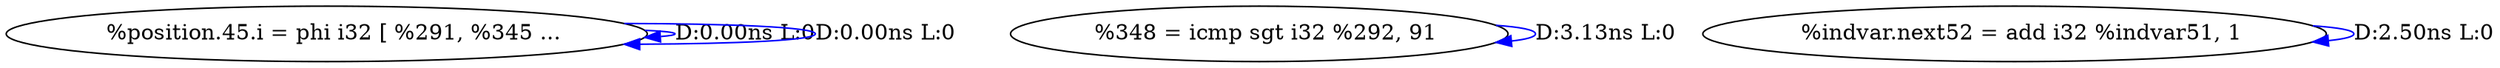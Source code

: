 digraph {
Node0x2876c50[label="  %position.45.i = phi i32 [ %291, %345 ..."];
Node0x2876c50 -> Node0x2876c50[label="D:0.00ns L:0",color=blue];
Node0x2876c50 -> Node0x2876c50[label="D:0.00ns L:0",color=blue];
Node0x2876d30[label="  %348 = icmp sgt i32 %292, 91"];
Node0x2876d30 -> Node0x2876d30[label="D:3.13ns L:0",color=blue];
Node0x2876e10[label="  %indvar.next52 = add i32 %indvar51, 1"];
Node0x2876e10 -> Node0x2876e10[label="D:2.50ns L:0",color=blue];
}
